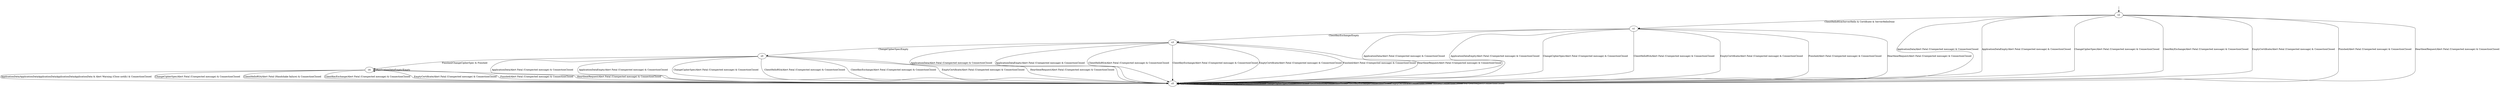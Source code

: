 digraph {
__start0 [label="" shape="none"];
__start0 -> s2;
s2
s0
s1
s3
s4
s5
s2 -> s5 [label="ApplicationData/Alert Fatal (Unexpected message) & ConnectionClosed"]
s2 -> s5 [label="ApplicationDataEmpty/Alert Fatal (Unexpected message) & ConnectionClosed"]
s2 -> s5 [label="ChangeCipherSpec/Alert Fatal (Unexpected message) & ConnectionClosed"]
s2 -> s1 [label="ClientHelloRSA/ServerHello & Certificate & ServerHelloDone"]
s2 -> s5 [label="ClientKeyExchange/Alert Fatal (Unexpected message) & ConnectionClosed"]
s2 -> s5 [label="EmptyCertificate/Alert Fatal (Unexpected message) & ConnectionClosed"]
s2 -> s5 [label="Finished/Alert Fatal (Unexpected message) & ConnectionClosed"]
s2 -> s5 [label="HeartbeatRequest/Alert Fatal (Unexpected message) & ConnectionClosed"]
s0 -> s5 [label="ApplicationData/Alert Fatal (Unexpected message) & ConnectionClosed"]
s0 -> s5 [label="ApplicationDataEmpty/Alert Fatal (Unexpected message) & ConnectionClosed"]
s0 -> s5 [label="ChangeCipherSpec/Alert Fatal (Unexpected message) & ConnectionClosed"]
s0 -> s5 [label="ClientHelloRSA/Alert Fatal (Unexpected message) & ConnectionClosed"]
s0 -> s5 [label="ClientKeyExchange/Alert Fatal (Unexpected message) & ConnectionClosed"]
s0 -> s5 [label="EmptyCertificate/Alert Fatal (Unexpected message) & ConnectionClosed"]
s0 -> s4 [label="Finished/ChangeCipherSpec & Finished"]
s0 -> s5 [label="HeartbeatRequest/Alert Fatal (Unexpected message) & ConnectionClosed"]
s1 -> s5 [label="ApplicationData/Alert Fatal (Unexpected message) & ConnectionClosed"]
s1 -> s5 [label="ApplicationDataEmpty/Alert Fatal (Unexpected message) & ConnectionClosed"]
s1 -> s5 [label="ChangeCipherSpec/Alert Fatal (Unexpected message) & ConnectionClosed"]
s1 -> s5 [label="ClientHelloRSA/Alert Fatal (Unexpected message) & ConnectionClosed"]
s1 -> s3 [label="ClientKeyExchange/Empty"]
s1 -> s5 [label="EmptyCertificate/Alert Fatal (Unexpected message) & ConnectionClosed"]
s1 -> s5 [label="Finished/Alert Fatal (Unexpected message) & ConnectionClosed"]
s1 -> s5 [label="HeartbeatRequest/Alert Fatal (Unexpected message) & ConnectionClosed"]
s3 -> s5 [label="ApplicationData/Alert Fatal (Unexpected message) & ConnectionClosed"]
s3 -> s5 [label="ApplicationDataEmpty/Alert Fatal (Unexpected message) & ConnectionClosed"]
s3 -> s0 [label="ChangeCipherSpec/Empty"]
s3 -> s5 [label="ClientHelloRSA/Alert Fatal (Unexpected message) & ConnectionClosed"]
s3 -> s5 [label="ClientKeyExchange/Alert Fatal (Unexpected message) & ConnectionClosed"]
s3 -> s5 [label="EmptyCertificate/Alert Fatal (Unexpected message) & ConnectionClosed"]
s3 -> s5 [label="Finished/Alert Fatal (Unexpected message) & ConnectionClosed"]
s3 -> s5 [label="HeartbeatRequest/Alert Fatal (Unexpected message) & ConnectionClosed"]
s4 -> s5 [label="ApplicationData/ApplicationDataApplicationDataApplicationDataApplicationData & Alert Warning (Close notify) & ConnectionClosed"]
s4 -> s4 [label="ApplicationDataEmpty/Empty"]
s4 -> s5 [label="ChangeCipherSpec/Alert Fatal (Unexpected message) & ConnectionClosed"]
s4 -> s5 [label="ClientHelloRSA/Alert Fatal (Handshake failure) & ConnectionClosed"]
s4 -> s5 [label="ClientKeyExchange/Alert Fatal (Unexpected message) & ConnectionClosed"]
s4 -> s5 [label="EmptyCertificate/Alert Fatal (Unexpected message) & ConnectionClosed"]
s4 -> s5 [label="Finished/Alert Fatal (Unexpected message) & ConnectionClosed"]
s4 -> s5 [label="HeartbeatRequest/Alert Fatal (Unexpected message) & ConnectionClosed"]
s5 -> s5 [label="ApplicationData/ConnectionClosed"]
s5 -> s5 [label="ApplicationDataEmpty/ConnectionClosed"]
s5 -> s5 [label="ChangeCipherSpec/ConnectionClosed"]
s5 -> s5 [label="ClientHelloRSA/ConnectionClosed"]
s5 -> s5 [label="ClientKeyExchange/ConnectionClosed"]
s5 -> s5 [label="EmptyCertificate/ConnectionClosed"]
s5 -> s5 [label="Finished/ConnectionClosed"]
s5 -> s5 [label="HeartbeatRequest/ConnectionClosed"]
}
